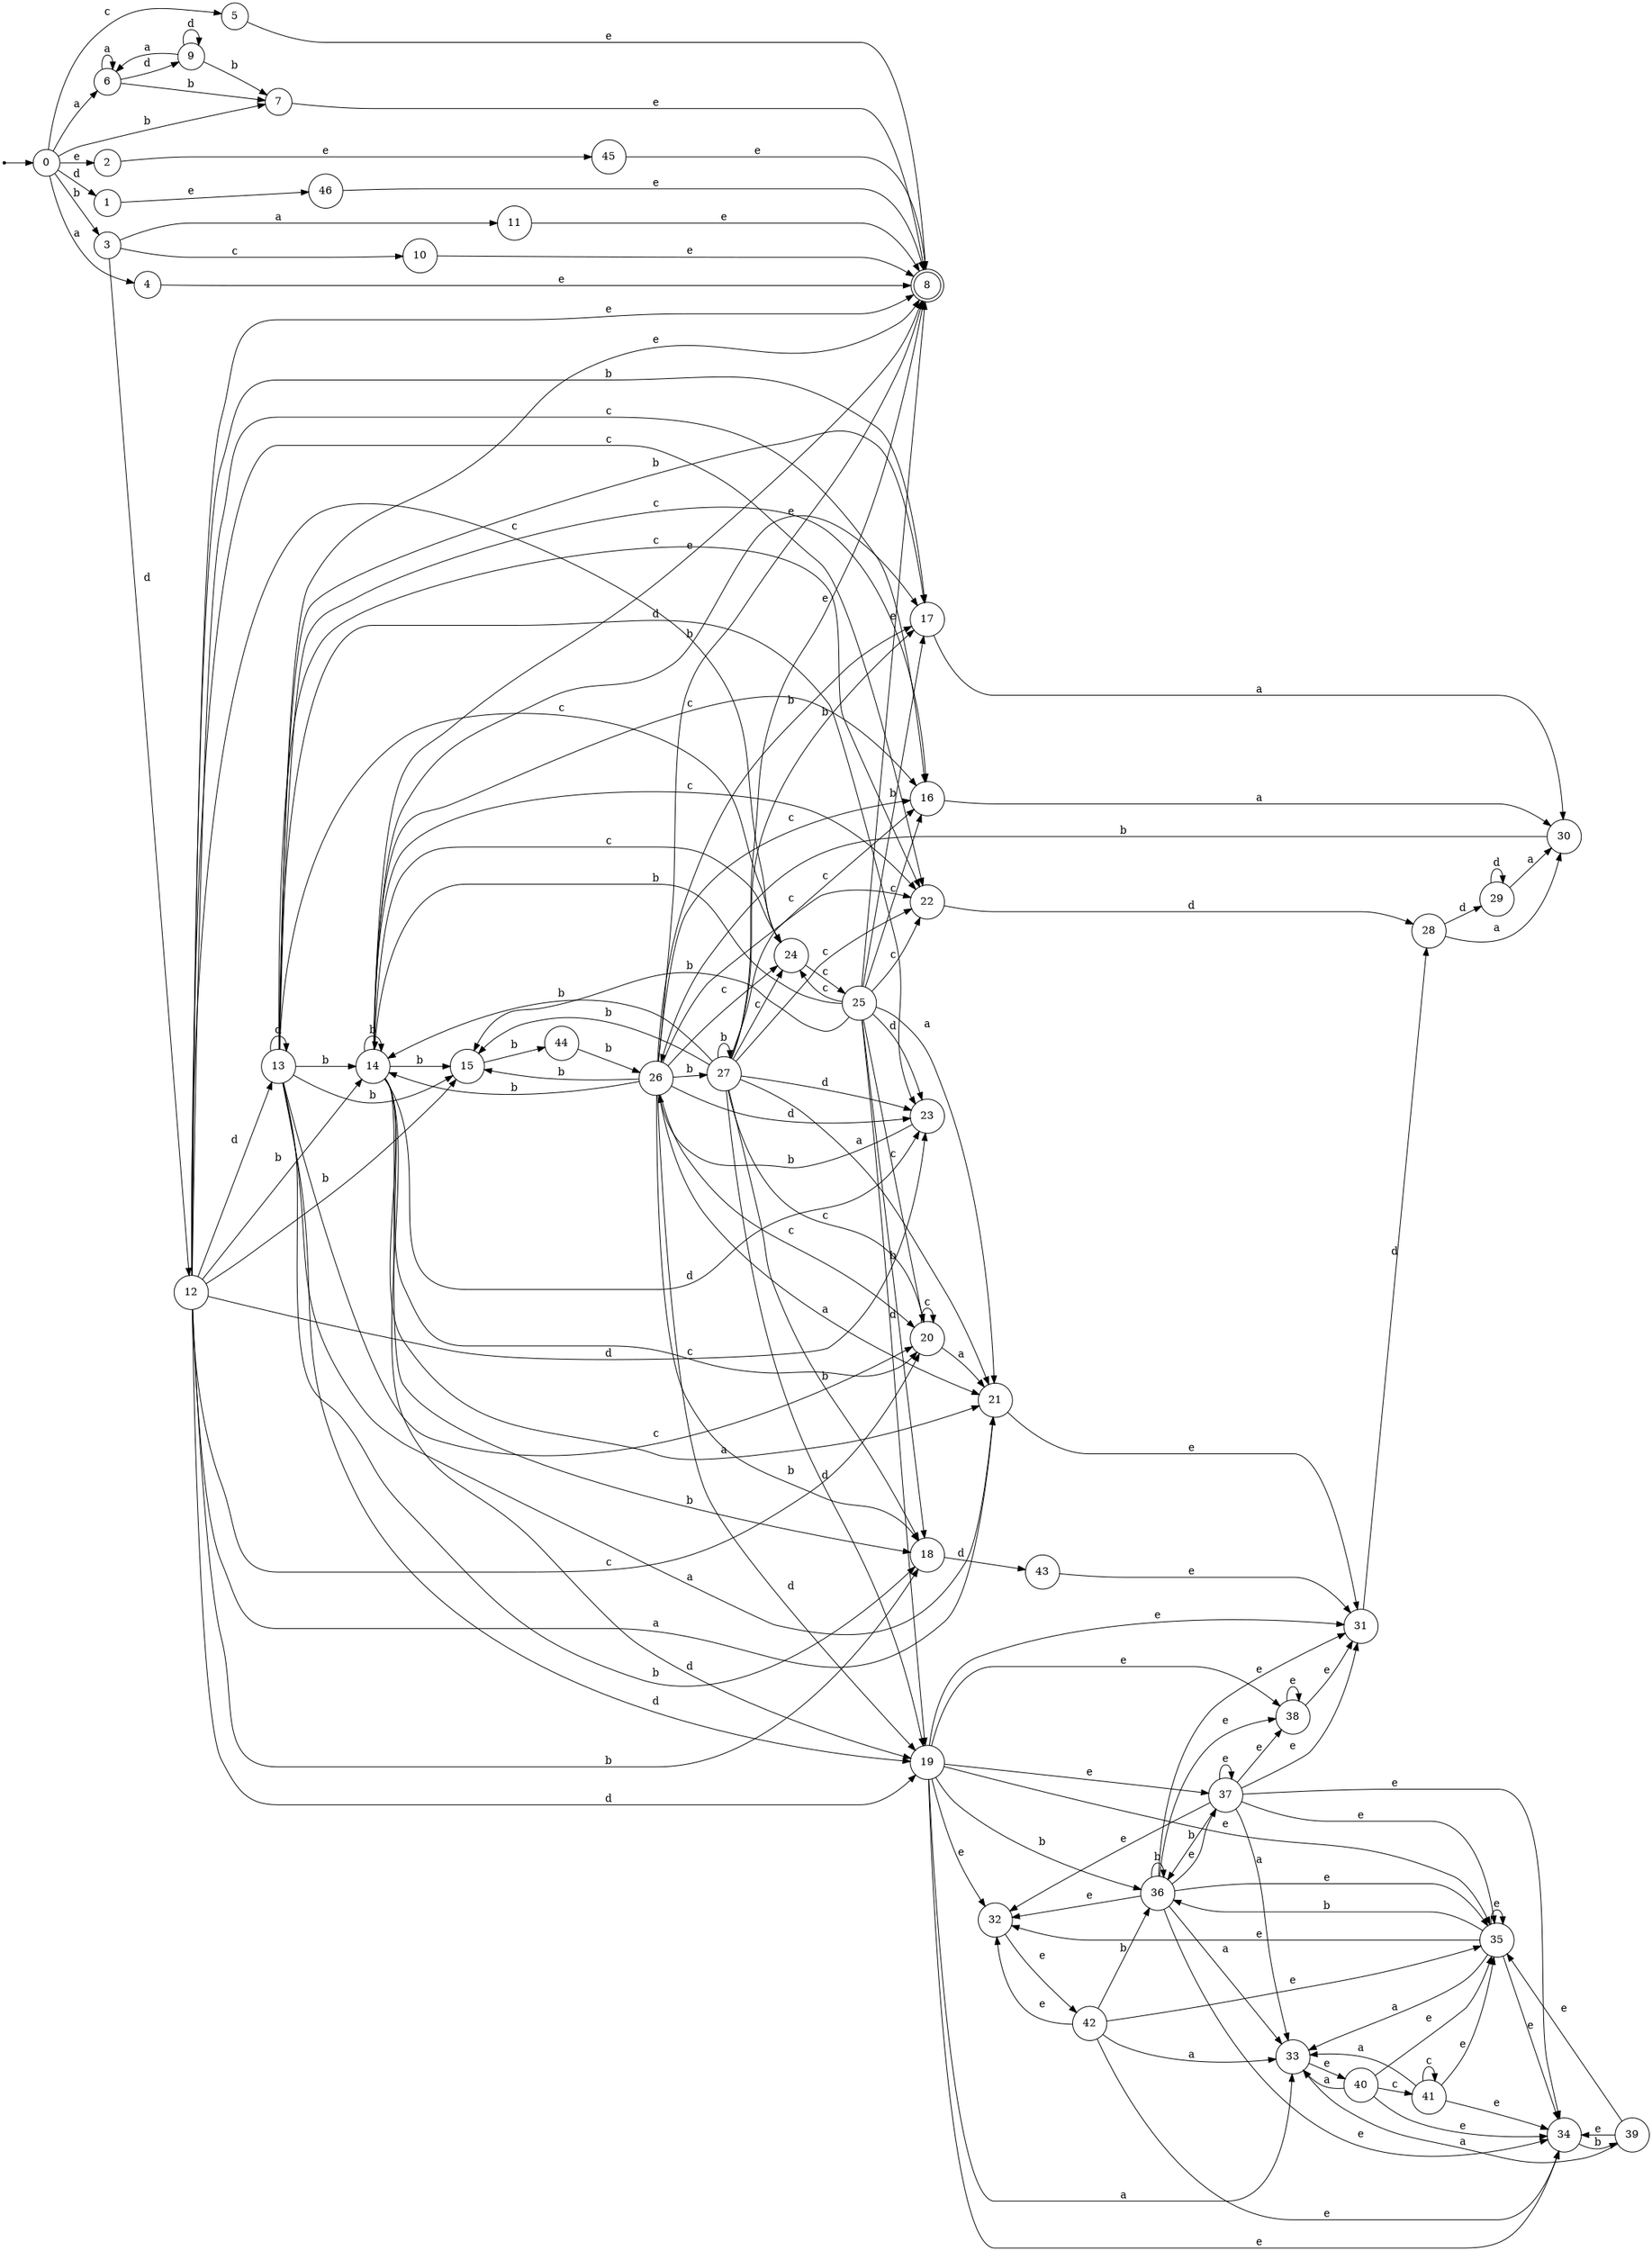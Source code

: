 digraph finite_state_machine {
rankdir=LR;
size="20,20";
node [shape = point]; "dummy0"
node [shape = circle]; "0";
"dummy0" -> "0";
node [shape = circle]; "1";
node [shape = circle]; "2";
node [shape = circle]; "3";
node [shape = circle]; "4";
node [shape = circle]; "5";
node [shape = circle]; "6";
node [shape = circle]; "7";
node [shape = doublecircle]; "8";node [shape = circle]; "9";
node [shape = circle]; "10";
node [shape = circle]; "11";
node [shape = circle]; "12";
node [shape = circle]; "13";
node [shape = circle]; "14";
node [shape = circle]; "15";
node [shape = circle]; "16";
node [shape = circle]; "17";
node [shape = circle]; "18";
node [shape = circle]; "19";
node [shape = circle]; "20";
node [shape = circle]; "21";
node [shape = circle]; "22";
node [shape = circle]; "23";
node [shape = circle]; "24";
node [shape = circle]; "25";
node [shape = circle]; "26";
node [shape = circle]; "27";
node [shape = circle]; "28";
node [shape = circle]; "29";
node [shape = circle]; "30";
node [shape = circle]; "31";
node [shape = circle]; "32";
node [shape = circle]; "33";
node [shape = circle]; "34";
node [shape = circle]; "35";
node [shape = circle]; "36";
node [shape = circle]; "37";
node [shape = circle]; "38";
node [shape = circle]; "39";
node [shape = circle]; "40";
node [shape = circle]; "41";
node [shape = circle]; "42";
node [shape = circle]; "43";
node [shape = circle]; "44";
node [shape = circle]; "45";
node [shape = circle]; "46";
"0" -> "1" [label = "d"];
 "0" -> "2" [label = "e"];
 "0" -> "3" [label = "b"];
 "0" -> "7" [label = "b"];
 "0" -> "4" [label = "a"];
 "0" -> "6" [label = "a"];
 "0" -> "5" [label = "c"];
 "7" -> "8" [label = "e"];
 "6" -> "6" [label = "a"];
 "6" -> "9" [label = "d"];
 "6" -> "7" [label = "b"];
 "9" -> "9" [label = "d"];
 "9" -> "6" [label = "a"];
 "9" -> "7" [label = "b"];
 "5" -> "8" [label = "e"];
 "4" -> "8" [label = "e"];
 "3" -> "10" [label = "c"];
 "3" -> "11" [label = "a"];
 "3" -> "12" [label = "d"];
 "12" -> "19" [label = "d"];
 "12" -> "13" [label = "d"];
 "12" -> "23" [label = "d"];
 "12" -> "17" [label = "b"];
 "12" -> "18" [label = "b"];
 "12" -> "14" [label = "b"];
 "12" -> "15" [label = "b"];
 "12" -> "16" [label = "c"];
 "12" -> "24" [label = "c"];
 "12" -> "20" [label = "c"];
 "12" -> "22" [label = "c"];
 "12" -> "21" [label = "a"];
 "12" -> "8" [label = "e"];
 "24" -> "25" [label = "c"];
 "25" -> "24" [label = "c"];
 "25" -> "16" [label = "c"];
 "25" -> "20" [label = "c"];
 "25" -> "22" [label = "c"];
 "25" -> "17" [label = "b"];
 "25" -> "18" [label = "b"];
 "25" -> "14" [label = "b"];
 "25" -> "15" [label = "b"];
 "25" -> "19" [label = "d"];
 "25" -> "23" [label = "d"];
 "25" -> "21" [label = "a"];
 "25" -> "8" [label = "e"];
 "23" -> "26" [label = "b"];
 "26" -> "17" [label = "b"];
 "26" -> "18" [label = "b"];
 "26" -> "27" [label = "b"];
 "26" -> "14" [label = "b"];
 "26" -> "15" [label = "b"];
 "26" -> "16" [label = "c"];
 "26" -> "24" [label = "c"];
 "26" -> "20" [label = "c"];
 "26" -> "22" [label = "c"];
 "26" -> "19" [label = "d"];
 "26" -> "23" [label = "d"];
 "26" -> "21" [label = "a"];
 "26" -> "8" [label = "e"];
 "27" -> "17" [label = "b"];
 "27" -> "18" [label = "b"];
 "27" -> "27" [label = "b"];
 "27" -> "14" [label = "b"];
 "27" -> "15" [label = "b"];
 "27" -> "16" [label = "c"];
 "27" -> "24" [label = "c"];
 "27" -> "20" [label = "c"];
 "27" -> "22" [label = "c"];
 "27" -> "19" [label = "d"];
 "27" -> "23" [label = "d"];
 "27" -> "21" [label = "a"];
 "27" -> "8" [label = "e"];
 "22" -> "28" [label = "d"];
 "28" -> "29" [label = "d"];
 "28" -> "30" [label = "a"];
 "30" -> "26" [label = "b"];
 "29" -> "29" [label = "d"];
 "29" -> "30" [label = "a"];
 "21" -> "31" [label = "e"];
 "31" -> "28" [label = "d"];
 "20" -> "20" [label = "c"];
 "20" -> "21" [label = "a"];
 "19" -> "32" [label = "e"];
 "19" -> "34" [label = "e"];
 "19" -> "35" [label = "e"];
 "19" -> "37" [label = "e"];
 "19" -> "38" [label = "e"];
 "19" -> "31" [label = "e"];
 "19" -> "33" [label = "a"];
 "19" -> "36" [label = "b"];
 "38" -> "38" [label = "e"];
 "38" -> "31" [label = "e"];
 "37" -> "32" [label = "e"];
 "37" -> "34" [label = "e"];
 "37" -> "35" [label = "e"];
 "37" -> "37" [label = "e"];
 "37" -> "38" [label = "e"];
 "37" -> "31" [label = "e"];
 "37" -> "33" [label = "a"];
 "37" -> "36" [label = "b"];
 "36" -> "36" [label = "b"];
 "36" -> "32" [label = "e"];
 "36" -> "34" [label = "e"];
 "36" -> "35" [label = "e"];
 "36" -> "37" [label = "e"];
 "36" -> "38" [label = "e"];
 "36" -> "31" [label = "e"];
 "36" -> "33" [label = "a"];
 "35" -> "32" [label = "e"];
 "35" -> "34" [label = "e"];
 "35" -> "35" [label = "e"];
 "35" -> "33" [label = "a"];
 "35" -> "36" [label = "b"];
 "34" -> "39" [label = "b"];
 "39" -> "34" [label = "e"];
 "39" -> "35" [label = "e"];
 "39" -> "33" [label = "a"];
 "33" -> "40" [label = "e"];
 "40" -> "33" [label = "a"];
 "40" -> "41" [label = "c"];
 "40" -> "34" [label = "e"];
 "40" -> "35" [label = "e"];
 "41" -> "41" [label = "c"];
 "41" -> "33" [label = "a"];
 "41" -> "34" [label = "e"];
 "41" -> "35" [label = "e"];
 "32" -> "42" [label = "e"];
 "42" -> "32" [label = "e"];
 "42" -> "34" [label = "e"];
 "42" -> "35" [label = "e"];
 "42" -> "33" [label = "a"];
 "42" -> "36" [label = "b"];
 "18" -> "43" [label = "d"];
 "43" -> "31" [label = "e"];
 "17" -> "30" [label = "a"];
 "16" -> "30" [label = "a"];
 "15" -> "44" [label = "b"];
 "44" -> "26" [label = "b"];
 "14" -> "17" [label = "b"];
 "14" -> "18" [label = "b"];
 "14" -> "14" [label = "b"];
 "14" -> "15" [label = "b"];
 "14" -> "16" [label = "c"];
 "14" -> "24" [label = "c"];
 "14" -> "20" [label = "c"];
 "14" -> "22" [label = "c"];
 "14" -> "19" [label = "d"];
 "14" -> "23" [label = "d"];
 "14" -> "21" [label = "a"];
 "14" -> "8" [label = "e"];
 "13" -> "19" [label = "d"];
 "13" -> "13" [label = "d"];
 "13" -> "23" [label = "d"];
 "13" -> "17" [label = "b"];
 "13" -> "18" [label = "b"];
 "13" -> "14" [label = "b"];
 "13" -> "15" [label = "b"];
 "13" -> "16" [label = "c"];
 "13" -> "24" [label = "c"];
 "13" -> "20" [label = "c"];
 "13" -> "22" [label = "c"];
 "13" -> "21" [label = "a"];
 "13" -> "8" [label = "e"];
 "11" -> "8" [label = "e"];
 "10" -> "8" [label = "e"];
 "2" -> "45" [label = "e"];
 "45" -> "8" [label = "e"];
 "1" -> "46" [label = "e"];
 "46" -> "8" [label = "e"];
 }
